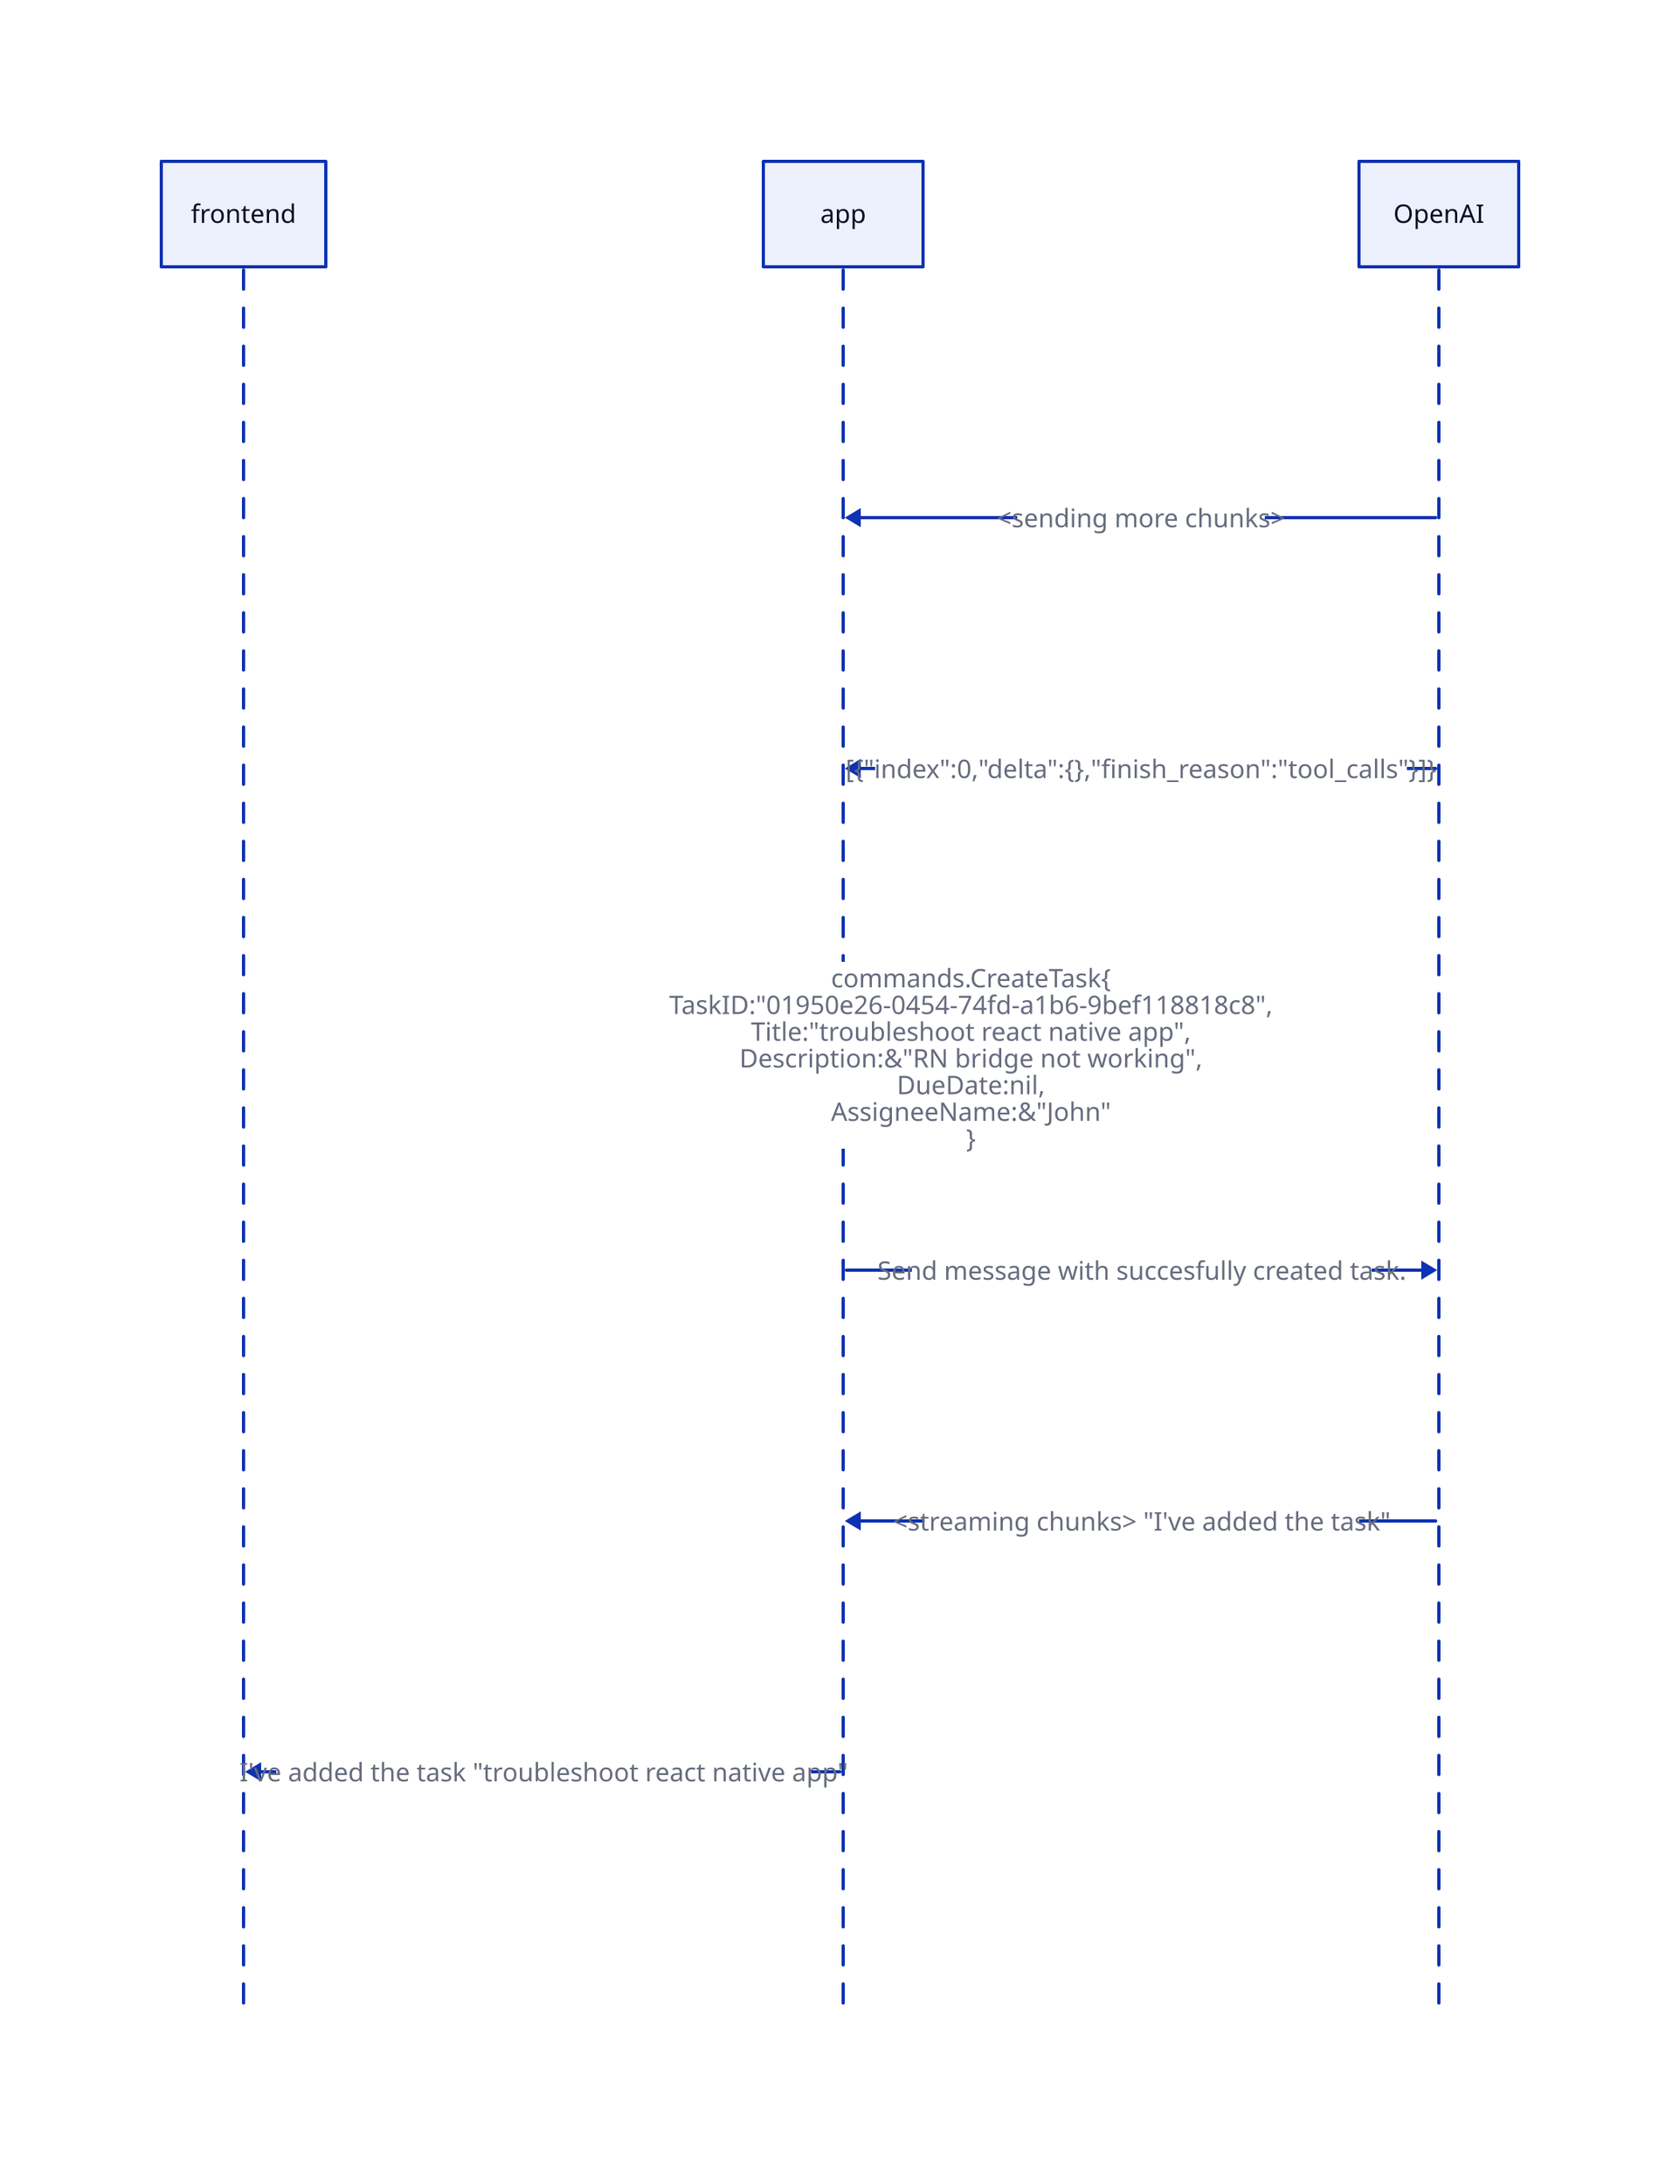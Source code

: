shape: sequence_diagram

frontend
app
OpenAI

OpenAI -> app: <sending more chunks>

OpenAI -> app: |json
  [{"index":0,"delta":{},"finish_reason":"tool_calls"}]}
|

app -> app: |go
  commands.CreateTask{
      TaskID:"01950e26-0454-74fd-a1b6-9bef118818c8",
      Title:"troubleshoot react native app",
      Description:&"RN bridge not working",
      DueDate:nil,
      AssigneeName:&"John"
  }
|

app -> OpenAI: Send message with succesfully created task.
OpenAI -> app: <streaming chunks> "I've added the task"
app -> frontend: "I've added the task \"troubleshoot react native app\""
